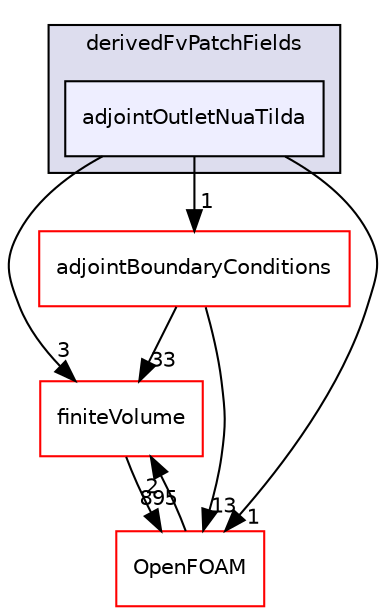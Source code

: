 digraph "src/optimisation/adjointOptimisation/adjoint/turbulenceModels/incompressibleAdjoint/adjointRAS/derivedFvPatchFields/adjointOutletNuaTilda" {
  bgcolor=transparent;
  compound=true
  node [ fontsize="10", fontname="Helvetica"];
  edge [ labelfontsize="10", labelfontname="Helvetica"];
  subgraph clusterdir_dee64796cb0cb3643bf98dbe7f3e7597 {
    graph [ bgcolor="#ddddee", pencolor="black", label="derivedFvPatchFields" fontname="Helvetica", fontsize="10", URL="dir_dee64796cb0cb3643bf98dbe7f3e7597.html"]
  dir_cedca294f2fd639ffa441e8ea55d55f2 [shape=box, label="adjointOutletNuaTilda", style="filled", fillcolor="#eeeeff", pencolor="black", URL="dir_cedca294f2fd639ffa441e8ea55d55f2.html"];
  }
  dir_9bd15774b555cf7259a6fa18f99fe99b [shape=box label="finiteVolume" color="red" URL="dir_9bd15774b555cf7259a6fa18f99fe99b.html"];
  dir_1784f822592d39f816c839dc1a098cdb [shape=box label="adjointBoundaryConditions" color="red" URL="dir_1784f822592d39f816c839dc1a098cdb.html"];
  dir_c5473ff19b20e6ec4dfe5c310b3778a8 [shape=box label="OpenFOAM" color="red" URL="dir_c5473ff19b20e6ec4dfe5c310b3778a8.html"];
  dir_9bd15774b555cf7259a6fa18f99fe99b->dir_c5473ff19b20e6ec4dfe5c310b3778a8 [headlabel="895", labeldistance=1.5 headhref="dir_000814_002151.html"];
  dir_cedca294f2fd639ffa441e8ea55d55f2->dir_9bd15774b555cf7259a6fa18f99fe99b [headlabel="3", labeldistance=1.5 headhref="dir_002929_000814.html"];
  dir_cedca294f2fd639ffa441e8ea55d55f2->dir_1784f822592d39f816c839dc1a098cdb [headlabel="1", labeldistance=1.5 headhref="dir_002929_002772.html"];
  dir_cedca294f2fd639ffa441e8ea55d55f2->dir_c5473ff19b20e6ec4dfe5c310b3778a8 [headlabel="1", labeldistance=1.5 headhref="dir_002929_002151.html"];
  dir_1784f822592d39f816c839dc1a098cdb->dir_9bd15774b555cf7259a6fa18f99fe99b [headlabel="33", labeldistance=1.5 headhref="dir_002772_000814.html"];
  dir_1784f822592d39f816c839dc1a098cdb->dir_c5473ff19b20e6ec4dfe5c310b3778a8 [headlabel="13", labeldistance=1.5 headhref="dir_002772_002151.html"];
  dir_c5473ff19b20e6ec4dfe5c310b3778a8->dir_9bd15774b555cf7259a6fa18f99fe99b [headlabel="2", labeldistance=1.5 headhref="dir_002151_000814.html"];
}
